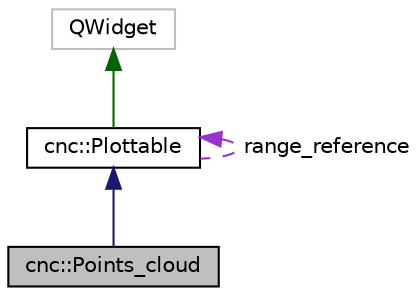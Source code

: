 digraph "cnc::Points_cloud"
{
 // LATEX_PDF_SIZE
  edge [fontname="Helvetica",fontsize="10",labelfontname="Helvetica",labelfontsize="10"];
  node [fontname="Helvetica",fontsize="10",shape=record];
  Node1 [label="cnc::Points_cloud",height=0.2,width=0.4,color="black", fillcolor="grey75", style="filled", fontcolor="black",tooltip=" "];
  Node2 -> Node1 [dir="back",color="midnightblue",fontsize="10",style="solid",fontname="Helvetica"];
  Node2 [label="cnc::Plottable",height=0.2,width=0.4,color="black", fillcolor="white", style="filled",URL="$classcnc_1_1Plottable.html",tooltip="Abstract class that represents any type plot."];
  Node3 -> Node2 [dir="back",color="darkgreen",fontsize="10",style="solid",fontname="Helvetica"];
  Node3 [label="QWidget",height=0.2,width=0.4,color="grey75", fillcolor="white", style="filled",tooltip=" "];
  Node2 -> Node2 [dir="back",color="darkorchid3",fontsize="10",style="dashed",label=" range_reference" ,fontname="Helvetica"];
}
